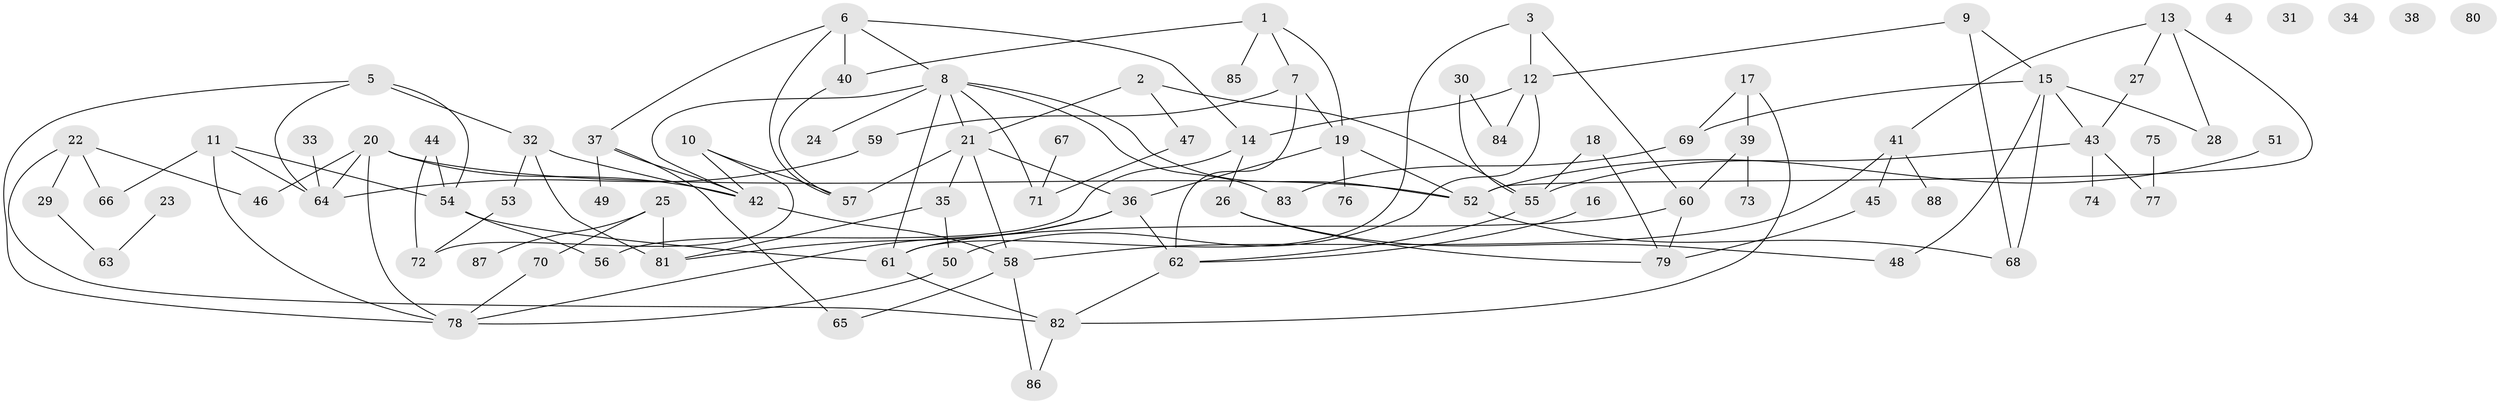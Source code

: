 // Generated by graph-tools (version 1.1) at 2025/49/03/09/25 03:49:11]
// undirected, 88 vertices, 130 edges
graph export_dot {
graph [start="1"]
  node [color=gray90,style=filled];
  1;
  2;
  3;
  4;
  5;
  6;
  7;
  8;
  9;
  10;
  11;
  12;
  13;
  14;
  15;
  16;
  17;
  18;
  19;
  20;
  21;
  22;
  23;
  24;
  25;
  26;
  27;
  28;
  29;
  30;
  31;
  32;
  33;
  34;
  35;
  36;
  37;
  38;
  39;
  40;
  41;
  42;
  43;
  44;
  45;
  46;
  47;
  48;
  49;
  50;
  51;
  52;
  53;
  54;
  55;
  56;
  57;
  58;
  59;
  60;
  61;
  62;
  63;
  64;
  65;
  66;
  67;
  68;
  69;
  70;
  71;
  72;
  73;
  74;
  75;
  76;
  77;
  78;
  79;
  80;
  81;
  82;
  83;
  84;
  85;
  86;
  87;
  88;
  1 -- 7;
  1 -- 19;
  1 -- 40;
  1 -- 85;
  2 -- 21;
  2 -- 47;
  2 -- 55;
  3 -- 12;
  3 -- 60;
  3 -- 61;
  5 -- 32;
  5 -- 54;
  5 -- 64;
  5 -- 78;
  6 -- 8;
  6 -- 14;
  6 -- 37;
  6 -- 40;
  6 -- 57;
  7 -- 19;
  7 -- 59;
  7 -- 62;
  8 -- 21;
  8 -- 24;
  8 -- 42;
  8 -- 52;
  8 -- 61;
  8 -- 71;
  8 -- 83;
  9 -- 12;
  9 -- 15;
  9 -- 68;
  10 -- 42;
  10 -- 57;
  10 -- 72;
  11 -- 54;
  11 -- 64;
  11 -- 66;
  11 -- 78;
  12 -- 14;
  12 -- 50;
  12 -- 84;
  13 -- 27;
  13 -- 28;
  13 -- 41;
  13 -- 52;
  14 -- 26;
  14 -- 56;
  15 -- 28;
  15 -- 43;
  15 -- 48;
  15 -- 68;
  15 -- 69;
  16 -- 62;
  17 -- 39;
  17 -- 69;
  17 -- 82;
  18 -- 55;
  18 -- 79;
  19 -- 36;
  19 -- 52;
  19 -- 76;
  20 -- 42;
  20 -- 46;
  20 -- 52;
  20 -- 64;
  20 -- 78;
  21 -- 35;
  21 -- 36;
  21 -- 57;
  21 -- 58;
  22 -- 29;
  22 -- 46;
  22 -- 66;
  22 -- 82;
  23 -- 63;
  25 -- 70;
  25 -- 81;
  25 -- 87;
  26 -- 48;
  26 -- 79;
  27 -- 43;
  29 -- 63;
  30 -- 55;
  30 -- 84;
  32 -- 42;
  32 -- 53;
  32 -- 81;
  33 -- 64;
  35 -- 50;
  35 -- 81;
  36 -- 62;
  36 -- 78;
  36 -- 81;
  37 -- 42;
  37 -- 49;
  37 -- 65;
  39 -- 60;
  39 -- 73;
  40 -- 57;
  41 -- 45;
  41 -- 58;
  41 -- 88;
  42 -- 58;
  43 -- 55;
  43 -- 74;
  43 -- 77;
  44 -- 54;
  44 -- 72;
  45 -- 79;
  47 -- 71;
  50 -- 78;
  51 -- 52;
  52 -- 68;
  53 -- 72;
  54 -- 56;
  54 -- 61;
  55 -- 62;
  58 -- 65;
  58 -- 86;
  59 -- 64;
  60 -- 61;
  60 -- 79;
  61 -- 82;
  62 -- 82;
  67 -- 71;
  69 -- 83;
  70 -- 78;
  75 -- 77;
  82 -- 86;
}
